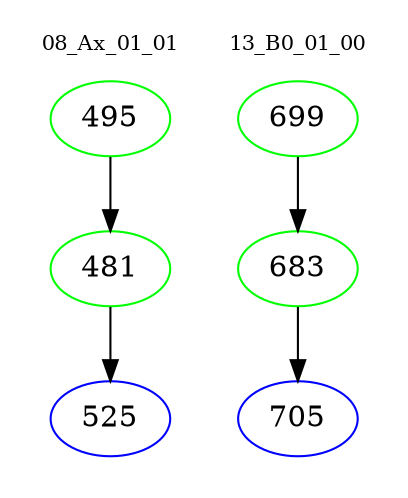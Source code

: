 digraph{
subgraph cluster_0 {
color = white
label = "08_Ax_01_01";
fontsize=10;
T0_495 [label="495", color="green"]
T0_495 -> T0_481 [color="black"]
T0_481 [label="481", color="green"]
T0_481 -> T0_525 [color="black"]
T0_525 [label="525", color="blue"]
}
subgraph cluster_1 {
color = white
label = "13_B0_01_00";
fontsize=10;
T1_699 [label="699", color="green"]
T1_699 -> T1_683 [color="black"]
T1_683 [label="683", color="green"]
T1_683 -> T1_705 [color="black"]
T1_705 [label="705", color="blue"]
}
}
